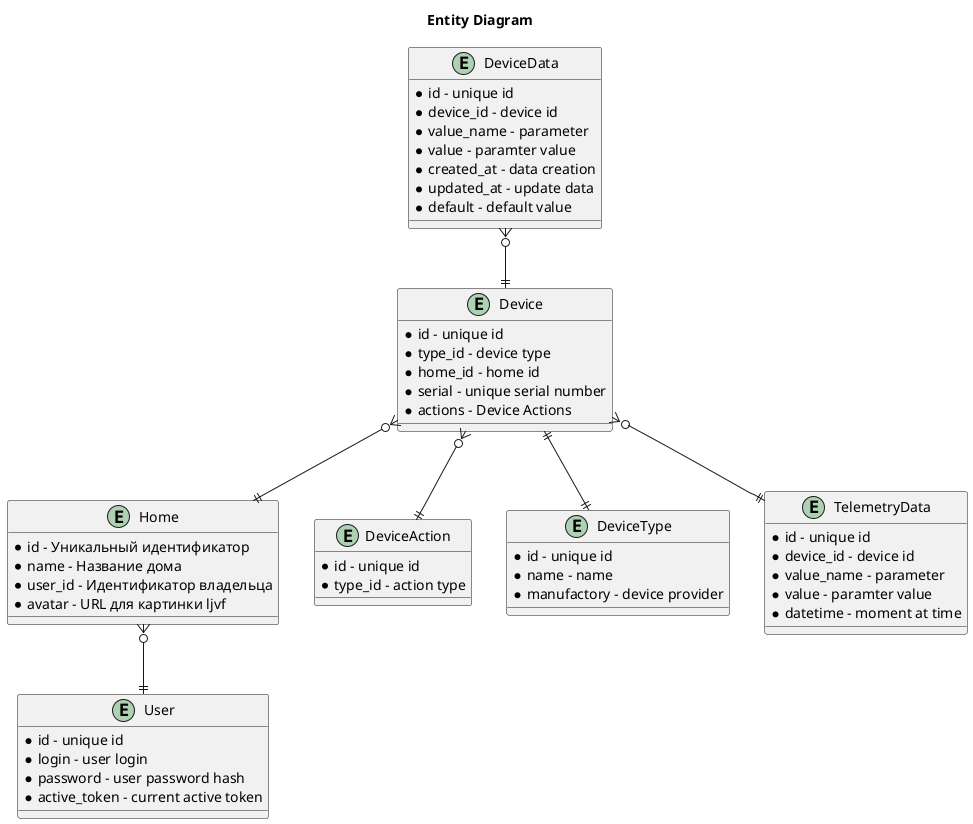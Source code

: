 @startuml

title Entity Diagram

entity User {
    * id - unique id
    * login - user login
    * password - user password hash
    * active_token - current active token
}

entity Home {
    * id - Уникальный идентификатор
    * name - Название дома
    * user_id - Идентификатор владельца
    * avatar - URL для картинки ljvf
}

entity DeviceAction {
    * id - unique id
    * type_id - action type
}

entity Device {
    * id - unique id
    * type_id - device type
    * home_id - home id
    * serial - unique serial number
    * actions - Device Actions
}

entity "DeviceType" {
    * id - unique id
    * name - name
    * manufactory - device provider
}

entity DeviceData {
    * id - unique id
    * device_id - device id
    * value_name - parameter
    * value - paramter value
    * created_at - data creation
    * updated_at - update data
    * default - default value
}

entity TelemetryData {
    * id - unique id
    * device_id - device id
    * value_name - parameter
    * value - paramter value
    * datetime - moment at time
}

Home }o--|| User
Device }o--|| Home
Device ||--|| "DeviceType"
"DeviceData" }o--|| Device
"Device" }o--|| DeviceAction
"Device" }o--|| TelemetryData

@enduml